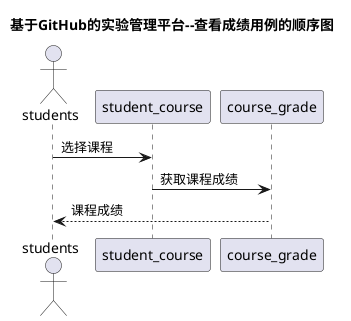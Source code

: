 @startuml
title 基于GitHub的实验管理平台--查看成绩用例的顺序图
actor students
students -> student_course:选择课程
student_course -> course_grade:获取课程成绩
course_grade --> students:课程成绩
@enduml